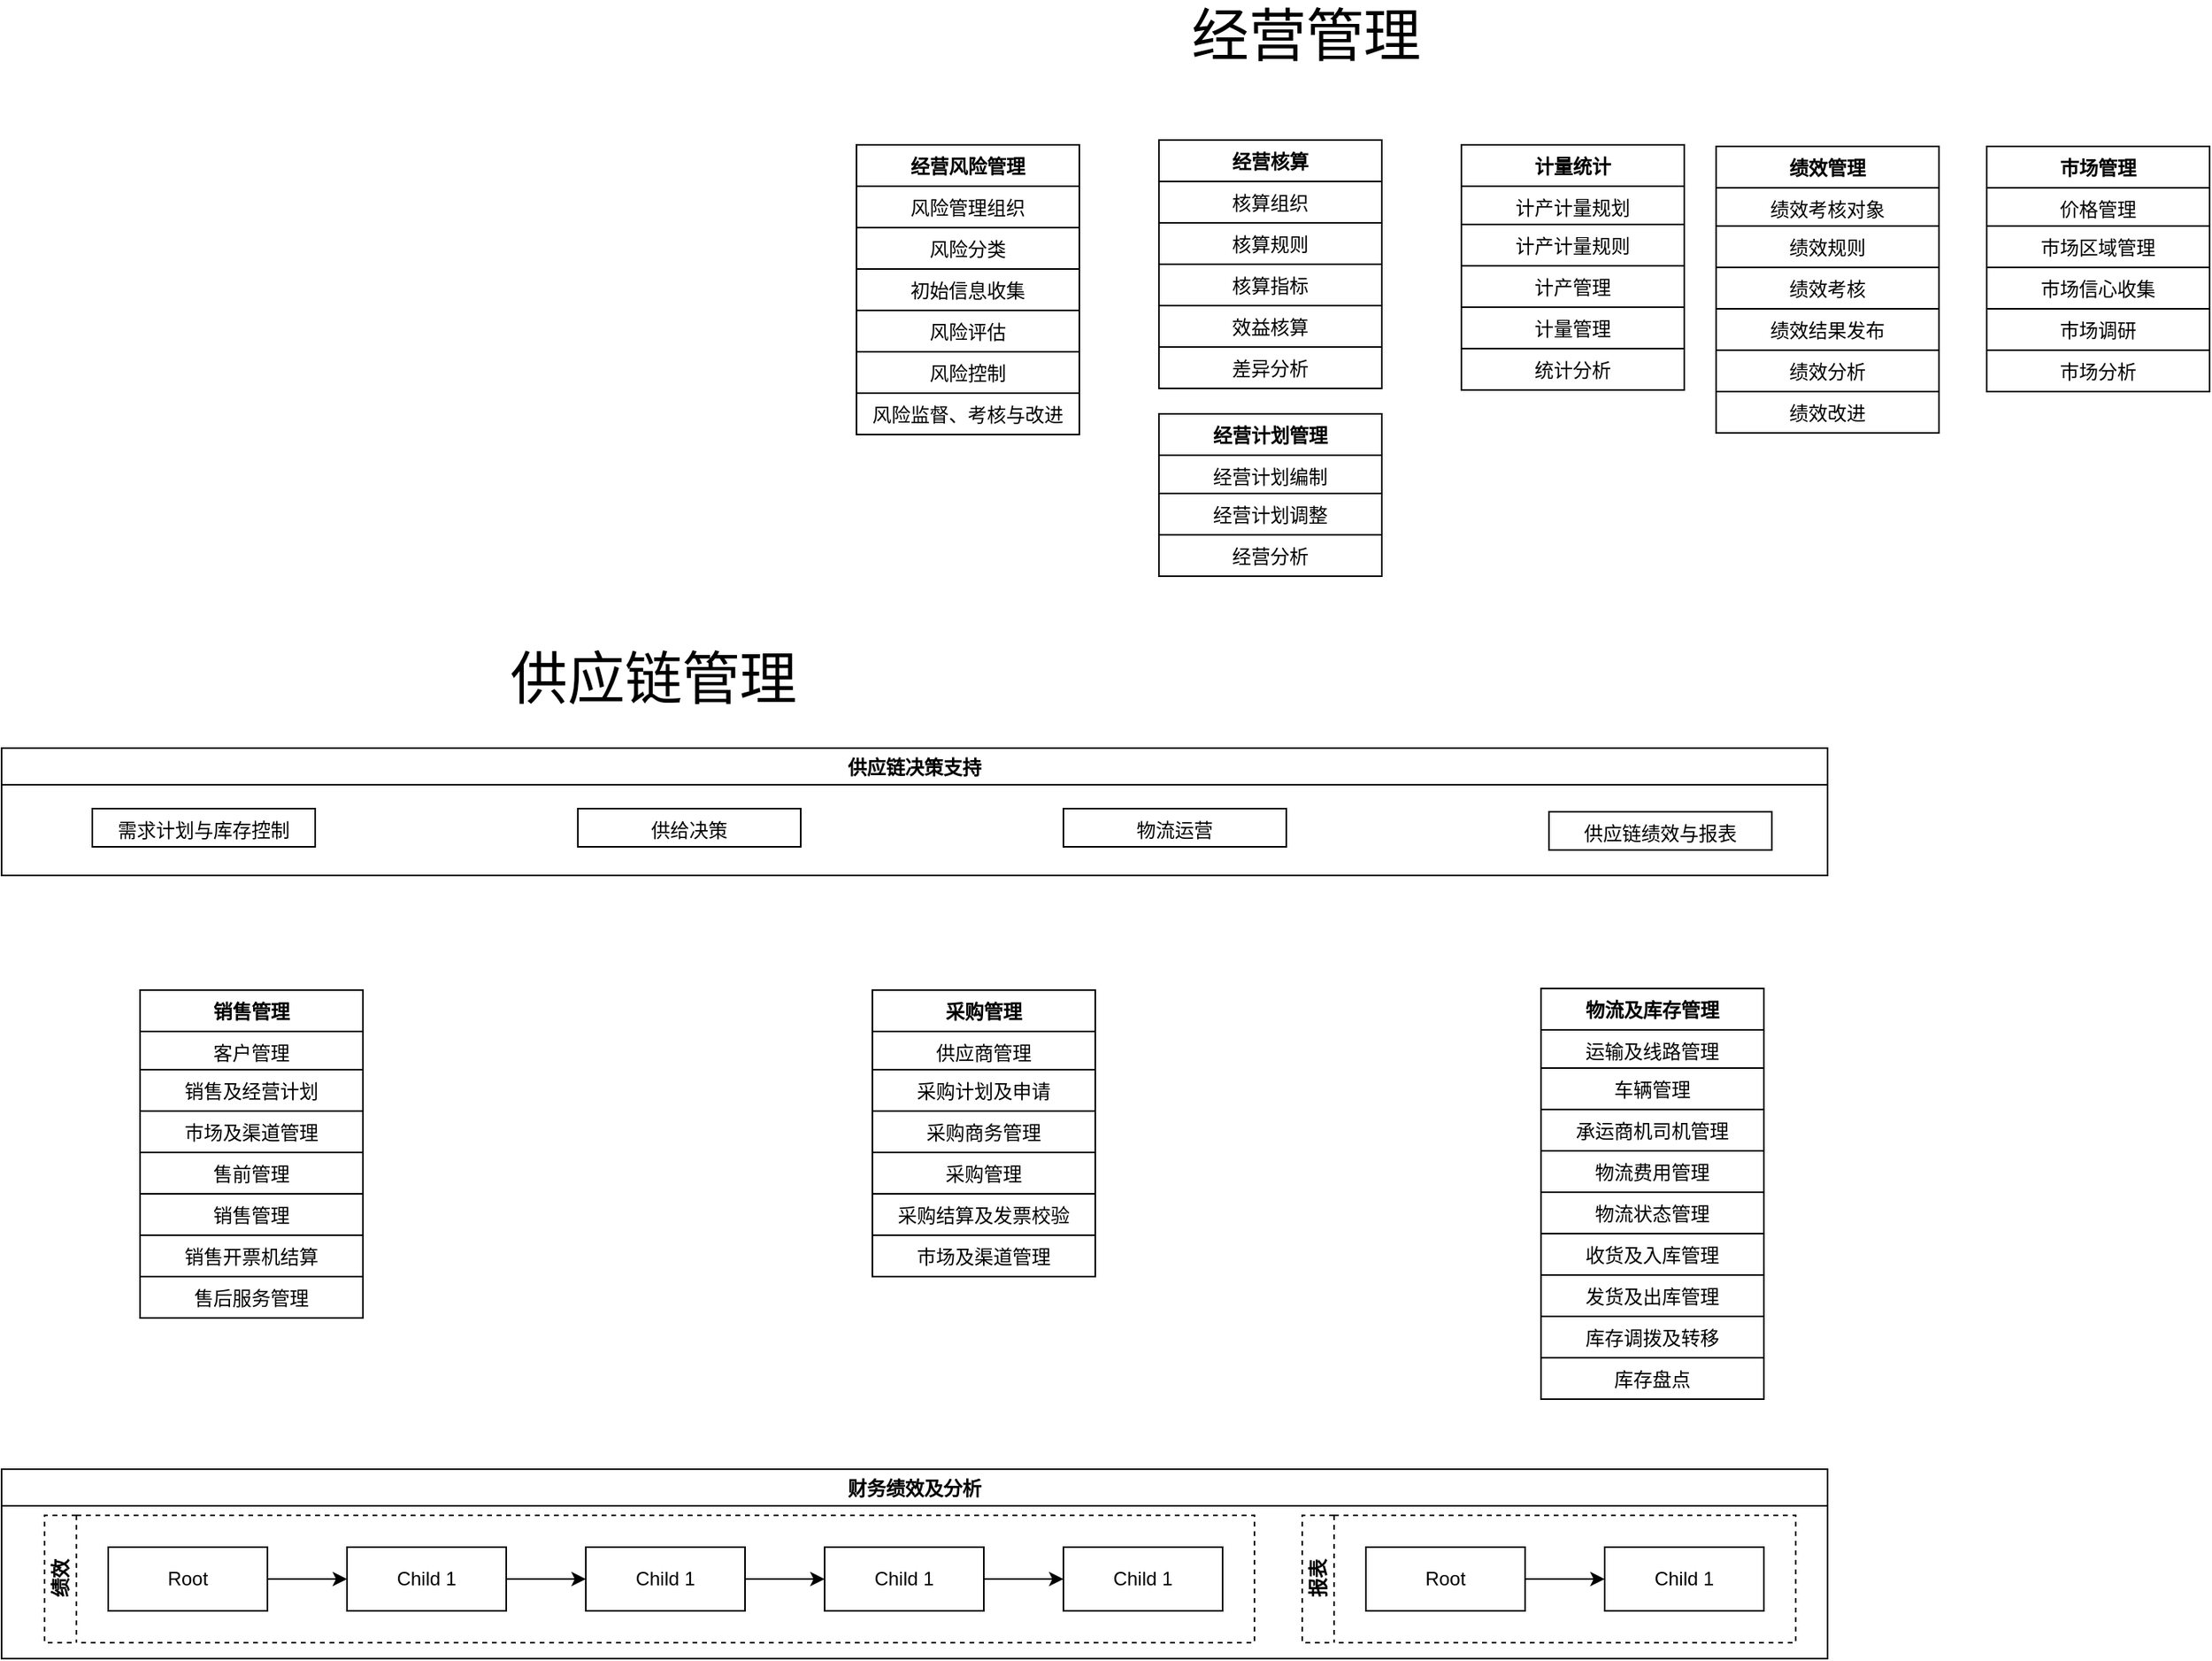 <mxfile version="10.9.6" type="github"><diagram name="业务集成总图" id="b520641d-4fe3-3701-9064-5fc419738815"><mxGraphModel dx="2463" dy="557" grid="1" gridSize="10" guides="1" tooltips="1" connect="1" arrows="1" fold="1" page="1" pageScale="1" pageWidth="1100" pageHeight="850" background="#ffffff" math="0" shadow="0"><root><mxCell id="0"/><mxCell id="1" parent="0" visible="0"/><mxCell id="4B3LizKGKi-yO3mvlld7-647" style="edgeStyle=orthogonalEdgeStyle;html=1;entryX=0;entryY=0.5;labelBackgroundColor=none;startFill=0;startSize=8;endFill=1;endSize=8;fontFamily=Verdana;fontSize=12;exitX=1;exitY=0.5;" parent="1" edge="1"><mxGeometry relative="1" as="geometry"><Array as="points"><mxPoint x="210" y="-106"/><mxPoint x="450" y="-106"/></Array><mxPoint x="210" y="-136.5" as="sourcePoint"/><mxPoint x="450" y="-136.5" as="targetPoint"/></mxGeometry></mxCell><mxCell id="EcIg0uMSFoVvrmFAKmlk-131" value="Function" style="swimlane;html=1;fontStyle=0;childLayout=stackLayout;horizontal=1;startSize=26;fillColor=#e0e0e0;horizontalStack=0;resizeParent=1;resizeLast=0;collapsible=1;marginBottom=0;swimlaneFillColor=#ffffff;align=center;rounded=1;shadow=0;comic=0;labelBackgroundColor=none;strokeColor=#000000;strokeWidth=1;fontFamily=Verdana;fontSize=12;fontColor=#000000;" vertex="1" parent="1"><mxGeometry x="520" y="290" width="160" height="110" as="geometry"/></mxCell><mxCell id="EcIg0uMSFoVvrmFAKmlk-132" value="fdsafsa" style="text;html=1;strokeColor=none;fillColor=none;spacingLeft=4;spacingRight=4;whiteSpace=wrap;overflow=hidden;rotatable=0;points=[[0,0.5],[1,0.5]];portConstraint=eastwest;" vertex="1" parent="EcIg0uMSFoVvrmFAKmlk-131"><mxGeometry y="26" width="160" height="26" as="geometry"/></mxCell><mxCell id="EcIg0uMSFoVvrmFAKmlk-133" value="fsdfs" style="text;html=1;strokeColor=none;fillColor=none;spacingLeft=4;spacingRight=4;whiteSpace=wrap;overflow=hidden;rotatable=0;points=[[0,0.5],[1,0.5]];portConstraint=eastwest;" vertex="1" parent="EcIg0uMSFoVvrmFAKmlk-131"><mxGeometry y="52" width="160" height="26" as="geometry"/></mxCell><mxCell id="EcIg0uMSFoVvrmFAKmlk-134" value="Row 3" style="text;html=1;strokeColor=none;fillColor=none;spacingLeft=4;spacingRight=4;whiteSpace=wrap;overflow=hidden;rotatable=0;points=[[0,0.5],[1,0.5]];portConstraint=eastwest;" vertex="1" parent="EcIg0uMSFoVvrmFAKmlk-131"><mxGeometry y="78" width="160" height="26" as="geometry"/></mxCell><mxCell id="EcIg0uMSFoVvrmFAKmlk-135" value="Function" style="swimlane;html=1;fontStyle=0;childLayout=stackLayout;horizontal=1;startSize=26;fillColor=#e0e0e0;horizontalStack=0;resizeParent=1;resizeLast=0;collapsible=1;marginBottom=0;swimlaneFillColor=#ffffff;align=center;rounded=1;shadow=0;comic=0;labelBackgroundColor=none;strokeColor=#000000;strokeWidth=1;fontFamily=Verdana;fontSize=12;fontColor=#000000;" vertex="1" parent="1"><mxGeometry x="520" y="290" width="160" height="110" as="geometry"/></mxCell><mxCell id="EcIg0uMSFoVvrmFAKmlk-136" value="fdsafsa" style="text;html=1;strokeColor=none;fillColor=none;spacingLeft=4;spacingRight=4;whiteSpace=wrap;overflow=hidden;rotatable=0;points=[[0,0.5],[1,0.5]];portConstraint=eastwest;" vertex="1" parent="EcIg0uMSFoVvrmFAKmlk-135"><mxGeometry y="26" width="160" height="26" as="geometry"/></mxCell><mxCell id="EcIg0uMSFoVvrmFAKmlk-137" value="fsdfs" style="text;html=1;strokeColor=none;fillColor=none;spacingLeft=4;spacingRight=4;whiteSpace=wrap;overflow=hidden;rotatable=0;points=[[0,0.5],[1,0.5]];portConstraint=eastwest;" vertex="1" parent="EcIg0uMSFoVvrmFAKmlk-135"><mxGeometry y="52" width="160" height="26" as="geometry"/></mxCell><mxCell id="EcIg0uMSFoVvrmFAKmlk-138" value="Row 3" style="text;html=1;strokeColor=none;fillColor=none;spacingLeft=4;spacingRight=4;whiteSpace=wrap;overflow=hidden;rotatable=0;points=[[0,0.5],[1,0.5]];portConstraint=eastwest;" vertex="1" parent="EcIg0uMSFoVvrmFAKmlk-135"><mxGeometry y="78" width="160" height="26" as="geometry"/></mxCell><mxCell id="EcIg0uMSFoVvrmFAKmlk-1" value="经营管理" style="locked=1;" parent="0"/><mxCell id="EcIg0uMSFoVvrmFAKmlk-95" value="&lt;font style=&quot;font-size: 36px&quot;&gt;经营管理&lt;/font&gt;" style="text;html=1;strokeColor=none;fillColor=none;align=center;verticalAlign=middle;whiteSpace=wrap;rounded=0;" vertex="1" parent="EcIg0uMSFoVvrmFAKmlk-1"><mxGeometry x="400" y="550" width="245" height="20" as="geometry"/></mxCell><mxCell id="EcIg0uMSFoVvrmFAKmlk-140" value="经营风险管理" style="swimlane;fontStyle=1;childLayout=stackLayout;horizontal=1;startSize=26;fillColor=none;horizontalStack=0;resizeParent=1;resizeParentMax=0;resizeLast=0;collapsible=1;marginBottom=0;align=center;strokeColor=#000000;" vertex="1" parent="EcIg0uMSFoVvrmFAKmlk-1"><mxGeometry x="240" y="629" width="140" height="182" as="geometry"><mxRectangle x="420" y="655" width="50" height="26" as="alternateBounds"/></mxGeometry></mxCell><object label="风险管理组织" 经营管理组织="风险管理组织" 风险分类="风险分类" id="EcIg0uMSFoVvrmFAKmlk-141"><mxCell style="text;strokeColor=#000000;fillColor=none;align=center;verticalAlign=top;spacingLeft=4;spacingRight=4;overflow=hidden;rotatable=0;points=[[0,0.5],[1,0.5]];portConstraint=eastwest;" vertex="1" parent="EcIg0uMSFoVvrmFAKmlk-140"><mxGeometry y="26" width="140" height="26" as="geometry"/></mxCell></object><object label="风险分类" 经营管理组织="" 风险分类="" id="EcIg0uMSFoVvrmFAKmlk-145"><mxCell style="text;strokeColor=#000000;fillColor=none;align=center;verticalAlign=top;spacingLeft=4;spacingRight=4;overflow=hidden;rotatable=0;points=[[0,0.5],[1,0.5]];portConstraint=eastwest;labelBorderColor=none;" vertex="1" parent="EcIg0uMSFoVvrmFAKmlk-140"><mxGeometry y="52" width="140" height="26" as="geometry"/></mxCell></object><mxCell id="EcIg0uMSFoVvrmFAKmlk-142" value="初始信息收集" style="text;strokeColor=#000000;fillColor=none;align=center;verticalAlign=top;spacingLeft=4;spacingRight=4;overflow=hidden;rotatable=0;points=[[0,0.5],[1,0.5]];portConstraint=eastwest;" vertex="1" parent="EcIg0uMSFoVvrmFAKmlk-140"><mxGeometry y="78" width="140" height="26" as="geometry"/></mxCell><mxCell id="EcIg0uMSFoVvrmFAKmlk-143" value="风险评估" style="text;strokeColor=#000000;fillColor=none;align=center;verticalAlign=top;spacingLeft=4;spacingRight=4;overflow=hidden;rotatable=0;points=[[0,0.5],[1,0.5]];portConstraint=eastwest;" vertex="1" parent="EcIg0uMSFoVvrmFAKmlk-140"><mxGeometry y="104" width="140" height="26" as="geometry"/></mxCell><mxCell id="EcIg0uMSFoVvrmFAKmlk-153" value="风险控制" style="text;strokeColor=#000000;fillColor=none;align=center;verticalAlign=top;spacingLeft=4;spacingRight=4;overflow=hidden;rotatable=0;points=[[0,0.5],[1,0.5]];portConstraint=eastwest;" vertex="1" parent="EcIg0uMSFoVvrmFAKmlk-140"><mxGeometry y="130" width="140" height="26" as="geometry"/></mxCell><mxCell id="EcIg0uMSFoVvrmFAKmlk-155" value="风险监督、考核与改进" style="text;strokeColor=#000000;fillColor=none;align=center;verticalAlign=top;spacingLeft=4;spacingRight=4;overflow=hidden;rotatable=0;points=[[0,0.5],[1,0.5]];portConstraint=eastwest;" vertex="1" parent="EcIg0uMSFoVvrmFAKmlk-140"><mxGeometry y="156" width="140" height="26" as="geometry"/></mxCell><mxCell id="EcIg0uMSFoVvrmFAKmlk-156" value="经营核算" style="swimlane;fontStyle=1;childLayout=stackLayout;horizontal=1;startSize=26;fillColor=none;horizontalStack=0;resizeParent=1;resizeParentMax=0;resizeLast=0;collapsible=1;marginBottom=0;align=center;strokeColor=#000000;" vertex="1" parent="EcIg0uMSFoVvrmFAKmlk-1"><mxGeometry x="430" y="626" width="140" height="156" as="geometry"><mxRectangle x="420" y="655" width="50" height="26" as="alternateBounds"/></mxGeometry></mxCell><object label="核算组织" 经营管理组织="风险管理组织" 风险分类="风险分类" id="EcIg0uMSFoVvrmFAKmlk-157"><mxCell style="text;strokeColor=#000000;fillColor=none;align=center;verticalAlign=top;spacingLeft=4;spacingRight=4;overflow=hidden;rotatable=0;points=[[0,0.5],[1,0.5]];portConstraint=eastwest;" vertex="1" parent="EcIg0uMSFoVvrmFAKmlk-156"><mxGeometry y="26" width="140" height="26" as="geometry"/></mxCell></object><object label="核算规则" 经营管理组织="" 风险分类="" id="EcIg0uMSFoVvrmFAKmlk-158"><mxCell style="text;strokeColor=#000000;fillColor=none;align=center;verticalAlign=top;spacingLeft=4;spacingRight=4;overflow=hidden;rotatable=0;points=[[0,0.5],[1,0.5]];portConstraint=eastwest;labelBorderColor=none;" vertex="1" parent="EcIg0uMSFoVvrmFAKmlk-156"><mxGeometry y="52" width="140" height="26" as="geometry"/></mxCell></object><mxCell id="EcIg0uMSFoVvrmFAKmlk-159" value="核算指标" style="text;strokeColor=#000000;fillColor=none;align=center;verticalAlign=top;spacingLeft=4;spacingRight=4;overflow=hidden;rotatable=0;points=[[0,0.5],[1,0.5]];portConstraint=eastwest;" vertex="1" parent="EcIg0uMSFoVvrmFAKmlk-156"><mxGeometry y="78" width="140" height="26" as="geometry"/></mxCell><mxCell id="EcIg0uMSFoVvrmFAKmlk-160" value="效益核算" style="text;strokeColor=#000000;fillColor=none;align=center;verticalAlign=top;spacingLeft=4;spacingRight=4;overflow=hidden;rotatable=0;points=[[0,0.5],[1,0.5]];portConstraint=eastwest;" vertex="1" parent="EcIg0uMSFoVvrmFAKmlk-156"><mxGeometry y="104" width="140" height="26" as="geometry"/></mxCell><mxCell id="EcIg0uMSFoVvrmFAKmlk-161" value="差异分析" style="text;strokeColor=#000000;fillColor=none;align=center;verticalAlign=top;spacingLeft=4;spacingRight=4;overflow=hidden;rotatable=0;points=[[0,0.5],[1,0.5]];portConstraint=eastwest;" vertex="1" parent="EcIg0uMSFoVvrmFAKmlk-156"><mxGeometry y="130" width="140" height="26" as="geometry"/></mxCell><mxCell id="EcIg0uMSFoVvrmFAKmlk-163" value="计量统计" style="swimlane;fontStyle=1;childLayout=stackLayout;horizontal=1;startSize=26;fillColor=none;horizontalStack=0;resizeParent=1;resizeParentMax=0;resizeLast=0;collapsible=1;marginBottom=0;align=center;strokeColor=#000000;" vertex="1" parent="EcIg0uMSFoVvrmFAKmlk-1"><mxGeometry x="620" y="629" width="140" height="154" as="geometry"><mxRectangle x="420" y="655" width="50" height="26" as="alternateBounds"/></mxGeometry></mxCell><object label="计产计量规划" 经营管理组织="风险管理组织" 风险分类="风险分类" id="EcIg0uMSFoVvrmFAKmlk-164"><mxCell style="text;strokeColor=#000000;fillColor=none;align=center;verticalAlign=top;spacingLeft=4;spacingRight=4;overflow=hidden;rotatable=0;points=[[0,0.5],[1,0.5]];portConstraint=eastwest;" vertex="1" parent="EcIg0uMSFoVvrmFAKmlk-163"><mxGeometry y="26" width="140" height="24" as="geometry"/></mxCell></object><object label="计产计量规则" 经营管理组织="" 风险分类="" id="EcIg0uMSFoVvrmFAKmlk-165"><mxCell style="text;strokeColor=#000000;fillColor=none;align=center;verticalAlign=top;spacingLeft=4;spacingRight=4;overflow=hidden;rotatable=0;points=[[0,0.5],[1,0.5]];portConstraint=eastwest;labelBorderColor=none;" vertex="1" parent="EcIg0uMSFoVvrmFAKmlk-163"><mxGeometry y="50" width="140" height="26" as="geometry"/></mxCell></object><mxCell id="EcIg0uMSFoVvrmFAKmlk-166" value="计产管理" style="text;strokeColor=#000000;fillColor=none;align=center;verticalAlign=top;spacingLeft=4;spacingRight=4;overflow=hidden;rotatable=0;points=[[0,0.5],[1,0.5]];portConstraint=eastwest;" vertex="1" parent="EcIg0uMSFoVvrmFAKmlk-163"><mxGeometry y="76" width="140" height="26" as="geometry"/></mxCell><mxCell id="EcIg0uMSFoVvrmFAKmlk-167" value="计量管理" style="text;strokeColor=#000000;fillColor=none;align=center;verticalAlign=top;spacingLeft=4;spacingRight=4;overflow=hidden;rotatable=0;points=[[0,0.5],[1,0.5]];portConstraint=eastwest;" vertex="1" parent="EcIg0uMSFoVvrmFAKmlk-163"><mxGeometry y="102" width="140" height="26" as="geometry"/></mxCell><mxCell id="EcIg0uMSFoVvrmFAKmlk-168" value="统计分析" style="text;strokeColor=#000000;fillColor=none;align=center;verticalAlign=top;spacingLeft=4;spacingRight=4;overflow=hidden;rotatable=0;points=[[0,0.5],[1,0.5]];portConstraint=eastwest;" vertex="1" parent="EcIg0uMSFoVvrmFAKmlk-163"><mxGeometry y="128" width="140" height="26" as="geometry"/></mxCell><mxCell id="EcIg0uMSFoVvrmFAKmlk-169" value="绩效管理" style="swimlane;fontStyle=1;childLayout=stackLayout;horizontal=1;startSize=26;fillColor=none;horizontalStack=0;resizeParent=1;resizeParentMax=0;resizeLast=0;collapsible=1;marginBottom=0;align=center;strokeColor=#000000;" vertex="1" parent="EcIg0uMSFoVvrmFAKmlk-1"><mxGeometry x="780" y="630" width="140" height="180" as="geometry"><mxRectangle x="420" y="655" width="50" height="26" as="alternateBounds"/></mxGeometry></mxCell><object label="绩效考核对象" 经营管理组织="风险管理组织" 风险分类="风险分类" id="EcIg0uMSFoVvrmFAKmlk-170"><mxCell style="text;strokeColor=#000000;fillColor=none;align=center;verticalAlign=top;spacingLeft=4;spacingRight=4;overflow=hidden;rotatable=0;points=[[0,0.5],[1,0.5]];portConstraint=eastwest;" vertex="1" parent="EcIg0uMSFoVvrmFAKmlk-169"><mxGeometry y="26" width="140" height="24" as="geometry"/></mxCell></object><object label="绩效规则" 经营管理组织="" 风险分类="" id="EcIg0uMSFoVvrmFAKmlk-171"><mxCell style="text;strokeColor=#000000;fillColor=none;align=center;verticalAlign=top;spacingLeft=4;spacingRight=4;overflow=hidden;rotatable=0;points=[[0,0.5],[1,0.5]];portConstraint=eastwest;labelBorderColor=none;" vertex="1" parent="EcIg0uMSFoVvrmFAKmlk-169"><mxGeometry y="50" width="140" height="26" as="geometry"/></mxCell></object><mxCell id="EcIg0uMSFoVvrmFAKmlk-172" value="绩效考核" style="text;strokeColor=#000000;fillColor=none;align=center;verticalAlign=top;spacingLeft=4;spacingRight=4;overflow=hidden;rotatable=0;points=[[0,0.5],[1,0.5]];portConstraint=eastwest;" vertex="1" parent="EcIg0uMSFoVvrmFAKmlk-169"><mxGeometry y="76" width="140" height="26" as="geometry"/></mxCell><mxCell id="EcIg0uMSFoVvrmFAKmlk-173" value="绩效结果发布" style="text;strokeColor=#000000;fillColor=none;align=center;verticalAlign=top;spacingLeft=4;spacingRight=4;overflow=hidden;rotatable=0;points=[[0,0.5],[1,0.5]];portConstraint=eastwest;" vertex="1" parent="EcIg0uMSFoVvrmFAKmlk-169"><mxGeometry y="102" width="140" height="26" as="geometry"/></mxCell><mxCell id="EcIg0uMSFoVvrmFAKmlk-174" value="绩效分析" style="text;strokeColor=#000000;fillColor=none;align=center;verticalAlign=top;spacingLeft=4;spacingRight=4;overflow=hidden;rotatable=0;points=[[0,0.5],[1,0.5]];portConstraint=eastwest;" vertex="1" parent="EcIg0uMSFoVvrmFAKmlk-169"><mxGeometry y="128" width="140" height="26" as="geometry"/></mxCell><mxCell id="EcIg0uMSFoVvrmFAKmlk-175" value="绩效改进" style="text;strokeColor=#000000;fillColor=none;align=center;verticalAlign=top;spacingLeft=4;spacingRight=4;overflow=hidden;rotatable=0;points=[[0,0.5],[1,0.5]];portConstraint=eastwest;" vertex="1" parent="EcIg0uMSFoVvrmFAKmlk-169"><mxGeometry y="154" width="140" height="26" as="geometry"/></mxCell><mxCell id="EcIg0uMSFoVvrmFAKmlk-176" value="市场管理" style="swimlane;fontStyle=1;childLayout=stackLayout;horizontal=1;startSize=26;fillColor=none;horizontalStack=0;resizeParent=1;resizeParentMax=0;resizeLast=0;collapsible=1;marginBottom=0;align=center;strokeColor=#000000;" vertex="1" parent="EcIg0uMSFoVvrmFAKmlk-1"><mxGeometry x="950" y="630" width="140" height="154" as="geometry"><mxRectangle x="420" y="655" width="50" height="26" as="alternateBounds"/></mxGeometry></mxCell><object label="价格管理" 经营管理组织="风险管理组织" 风险分类="风险分类" id="EcIg0uMSFoVvrmFAKmlk-177"><mxCell style="text;strokeColor=#000000;fillColor=none;align=center;verticalAlign=top;spacingLeft=4;spacingRight=4;overflow=hidden;rotatable=0;points=[[0,0.5],[1,0.5]];portConstraint=eastwest;" vertex="1" parent="EcIg0uMSFoVvrmFAKmlk-176"><mxGeometry y="26" width="140" height="24" as="geometry"/></mxCell></object><object label="市场区域管理" 经营管理组织="" 风险分类="" id="EcIg0uMSFoVvrmFAKmlk-178"><mxCell style="text;strokeColor=#000000;fillColor=none;align=center;verticalAlign=top;spacingLeft=4;spacingRight=4;overflow=hidden;rotatable=0;points=[[0,0.5],[1,0.5]];portConstraint=eastwest;labelBorderColor=none;" vertex="1" parent="EcIg0uMSFoVvrmFAKmlk-176"><mxGeometry y="50" width="140" height="26" as="geometry"/></mxCell></object><mxCell id="EcIg0uMSFoVvrmFAKmlk-179" value="市场信心收集" style="text;strokeColor=#000000;fillColor=none;align=center;verticalAlign=top;spacingLeft=4;spacingRight=4;overflow=hidden;rotatable=0;points=[[0,0.5],[1,0.5]];portConstraint=eastwest;" vertex="1" parent="EcIg0uMSFoVvrmFAKmlk-176"><mxGeometry y="76" width="140" height="26" as="geometry"/></mxCell><mxCell id="EcIg0uMSFoVvrmFAKmlk-180" value="市场调研" style="text;strokeColor=#000000;fillColor=none;align=center;verticalAlign=top;spacingLeft=4;spacingRight=4;overflow=hidden;rotatable=0;points=[[0,0.5],[1,0.5]];portConstraint=eastwest;" vertex="1" parent="EcIg0uMSFoVvrmFAKmlk-176"><mxGeometry y="102" width="140" height="26" as="geometry"/></mxCell><mxCell id="EcIg0uMSFoVvrmFAKmlk-181" value="市场分析" style="text;strokeColor=#000000;fillColor=none;align=center;verticalAlign=top;spacingLeft=4;spacingRight=4;overflow=hidden;rotatable=0;points=[[0,0.5],[1,0.5]];portConstraint=eastwest;" vertex="1" parent="EcIg0uMSFoVvrmFAKmlk-176"><mxGeometry y="128" width="140" height="26" as="geometry"/></mxCell><mxCell id="EcIg0uMSFoVvrmFAKmlk-183" value="经营计划管理" style="swimlane;fontStyle=1;childLayout=stackLayout;horizontal=1;startSize=26;fillColor=none;horizontalStack=0;resizeParent=1;resizeParentMax=0;resizeLast=0;collapsible=1;marginBottom=0;align=center;strokeColor=#000000;" vertex="1" parent="EcIg0uMSFoVvrmFAKmlk-1"><mxGeometry x="430" y="798" width="140" height="102" as="geometry"><mxRectangle x="420" y="655" width="50" height="26" as="alternateBounds"/></mxGeometry></mxCell><object label="经营计划编制" 经营管理组织="风险管理组织" 风险分类="风险分类" id="EcIg0uMSFoVvrmFAKmlk-184"><mxCell style="text;strokeColor=#000000;fillColor=none;align=center;verticalAlign=top;spacingLeft=4;spacingRight=4;overflow=hidden;rotatable=0;points=[[0,0.5],[1,0.5]];portConstraint=eastwest;" vertex="1" parent="EcIg0uMSFoVvrmFAKmlk-183"><mxGeometry y="26" width="140" height="24" as="geometry"/></mxCell></object><object label="经营计划调整" 经营管理组织="" 风险分类="" id="EcIg0uMSFoVvrmFAKmlk-185"><mxCell style="text;strokeColor=#000000;fillColor=none;align=center;verticalAlign=top;spacingLeft=4;spacingRight=4;overflow=hidden;rotatable=0;points=[[0,0.5],[1,0.5]];portConstraint=eastwest;labelBorderColor=none;" vertex="1" parent="EcIg0uMSFoVvrmFAKmlk-183"><mxGeometry y="50" width="140" height="26" as="geometry"/></mxCell></object><mxCell id="EcIg0uMSFoVvrmFAKmlk-186" value="经营分析" style="text;strokeColor=#000000;fillColor=none;align=center;verticalAlign=top;spacingLeft=4;spacingRight=4;overflow=hidden;rotatable=0;points=[[0,0.5],[1,0.5]];portConstraint=eastwest;" vertex="1" parent="EcIg0uMSFoVvrmFAKmlk-183"><mxGeometry y="76" width="140" height="26" as="geometry"/></mxCell><mxCell id="EcIg0uMSFoVvrmFAKmlk-189" value="供应链管理" parent="0"/><mxCell id="EcIg0uMSFoVvrmFAKmlk-194" value="&lt;span style=&quot;font-size: 36px&quot;&gt;供应链管理&lt;/span&gt;" style="text;html=1;strokeColor=none;fillColor=none;align=center;verticalAlign=middle;whiteSpace=wrap;rounded=0;" vertex="1" parent="EcIg0uMSFoVvrmFAKmlk-189"><mxGeometry x="-10" y="954" width="245" height="20" as="geometry"/></mxCell><mxCell id="EcIg0uMSFoVvrmFAKmlk-190" value="销售管理" style="swimlane;fontStyle=1;childLayout=stackLayout;horizontal=1;startSize=26;fillColor=none;horizontalStack=0;resizeParent=1;resizeParentMax=0;resizeLast=0;collapsible=1;marginBottom=0;align=center;strokeColor=#000000;" vertex="1" parent="EcIg0uMSFoVvrmFAKmlk-189"><mxGeometry x="-210" y="1160" width="140" height="206" as="geometry"><mxRectangle x="420" y="655" width="50" height="26" as="alternateBounds"/></mxGeometry></mxCell><object label="客户管理" 经营管理组织="风险管理组织" 风险分类="风险分类" id="EcIg0uMSFoVvrmFAKmlk-191"><mxCell style="text;strokeColor=#000000;fillColor=none;align=center;verticalAlign=top;spacingLeft=4;spacingRight=4;overflow=hidden;rotatable=0;points=[[0,0.5],[1,0.5]];portConstraint=eastwest;" vertex="1" parent="EcIg0uMSFoVvrmFAKmlk-190"><mxGeometry y="26" width="140" height="24" as="geometry"/></mxCell></object><object label="销售及经营计划&#10;" 经营管理组织="" 风险分类="" id="EcIg0uMSFoVvrmFAKmlk-192"><mxCell style="text;strokeColor=#000000;fillColor=none;align=center;verticalAlign=top;spacingLeft=4;spacingRight=4;overflow=hidden;rotatable=0;points=[[0,0.5],[1,0.5]];portConstraint=eastwest;labelBorderColor=none;" vertex="1" parent="EcIg0uMSFoVvrmFAKmlk-190"><mxGeometry y="50" width="140" height="26" as="geometry"/></mxCell></object><mxCell id="EcIg0uMSFoVvrmFAKmlk-193" value="市场及渠道管理" style="text;strokeColor=#000000;fillColor=none;align=center;verticalAlign=top;spacingLeft=4;spacingRight=4;overflow=hidden;rotatable=0;points=[[0,0.5],[1,0.5]];portConstraint=eastwest;" vertex="1" parent="EcIg0uMSFoVvrmFAKmlk-190"><mxGeometry y="76" width="140" height="26" as="geometry"/></mxCell><mxCell id="EcIg0uMSFoVvrmFAKmlk-213" value="售前管理" style="text;strokeColor=#000000;fillColor=none;align=center;verticalAlign=top;spacingLeft=4;spacingRight=4;overflow=hidden;rotatable=0;points=[[0,0.5],[1,0.5]];portConstraint=eastwest;" vertex="1" parent="EcIg0uMSFoVvrmFAKmlk-190"><mxGeometry y="102" width="140" height="26" as="geometry"/></mxCell><mxCell id="EcIg0uMSFoVvrmFAKmlk-214" value="销售管理" style="text;strokeColor=#000000;fillColor=none;align=center;verticalAlign=top;spacingLeft=4;spacingRight=4;overflow=hidden;rotatable=0;points=[[0,0.5],[1,0.5]];portConstraint=eastwest;" vertex="1" parent="EcIg0uMSFoVvrmFAKmlk-190"><mxGeometry y="128" width="140" height="26" as="geometry"/></mxCell><mxCell id="EcIg0uMSFoVvrmFAKmlk-215" value="销售开票机结算" style="text;strokeColor=#000000;fillColor=none;align=center;verticalAlign=top;spacingLeft=4;spacingRight=4;overflow=hidden;rotatable=0;points=[[0,0.5],[1,0.5]];portConstraint=eastwest;" vertex="1" parent="EcIg0uMSFoVvrmFAKmlk-190"><mxGeometry y="154" width="140" height="26" as="geometry"/></mxCell><mxCell id="EcIg0uMSFoVvrmFAKmlk-216" value="售后服务管理" style="text;strokeColor=#000000;fillColor=none;align=center;verticalAlign=top;spacingLeft=4;spacingRight=4;overflow=hidden;rotatable=0;points=[[0,0.5],[1,0.5]];portConstraint=eastwest;" vertex="1" parent="EcIg0uMSFoVvrmFAKmlk-190"><mxGeometry y="180" width="140" height="26" as="geometry"/></mxCell><mxCell id="EcIg0uMSFoVvrmFAKmlk-203" value="供应链决策支持" style="swimlane;strokeColor=#000000;fillColor=none;align=center;startSize=23;" vertex="1" parent="EcIg0uMSFoVvrmFAKmlk-189"><mxGeometry x="-297" y="1008" width="1147" height="80" as="geometry"/></mxCell><object label="需求计划与库存控制" 经营管理组织="风险管理组织" 风险分类="风险分类" id="EcIg0uMSFoVvrmFAKmlk-206"><mxCell style="text;strokeColor=#000000;fillColor=none;align=center;verticalAlign=top;spacingLeft=4;spacingRight=4;overflow=hidden;rotatable=0;points=[[0,0.5],[1,0.5]];portConstraint=eastwest;" vertex="1" parent="EcIg0uMSFoVvrmFAKmlk-203"><mxGeometry x="57" y="38" width="140" height="24" as="geometry"/></mxCell></object><object label="供给决策" 经营管理组织="风险管理组织" 风险分类="风险分类" id="EcIg0uMSFoVvrmFAKmlk-207"><mxCell style="text;strokeColor=#000000;fillColor=none;align=center;verticalAlign=top;spacingLeft=4;spacingRight=4;overflow=hidden;rotatable=0;points=[[0,0.5],[1,0.5]];portConstraint=eastwest;" vertex="1" parent="EcIg0uMSFoVvrmFAKmlk-203"><mxGeometry x="362" y="38" width="140" height="24" as="geometry"/></mxCell></object><object label="物流运营" 经营管理组织="风险管理组织" 风险分类="风险分类" id="EcIg0uMSFoVvrmFAKmlk-209"><mxCell style="text;strokeColor=#000000;fillColor=none;align=center;verticalAlign=top;spacingLeft=4;spacingRight=4;overflow=hidden;rotatable=0;points=[[0,0.5],[1,0.5]];portConstraint=eastwest;" vertex="1" parent="EcIg0uMSFoVvrmFAKmlk-203"><mxGeometry x="667" y="38" width="140" height="24" as="geometry"/></mxCell></object><object label="供应链绩效与报表" 经营管理组织="风险管理组织" 风险分类="风险分类" id="EcIg0uMSFoVvrmFAKmlk-211"><mxCell style="text;strokeColor=#000000;fillColor=none;align=center;verticalAlign=top;spacingLeft=4;spacingRight=4;overflow=hidden;rotatable=0;points=[[0,0.5],[1,0.5]];portConstraint=eastwest;" vertex="1" parent="EcIg0uMSFoVvrmFAKmlk-203"><mxGeometry x="972" y="40" width="140" height="24" as="geometry"/></mxCell></object><mxCell id="EcIg0uMSFoVvrmFAKmlk-225" value="采购管理" style="swimlane;fontStyle=1;childLayout=stackLayout;horizontal=1;startSize=26;fillColor=none;horizontalStack=0;resizeParent=1;resizeParentMax=0;resizeLast=0;collapsible=1;marginBottom=0;align=center;strokeColor=#000000;" vertex="1" parent="EcIg0uMSFoVvrmFAKmlk-189"><mxGeometry x="250" y="1160" width="140" height="180" as="geometry"><mxRectangle x="420" y="655" width="50" height="26" as="alternateBounds"/></mxGeometry></mxCell><object label="供应商管理" 经营管理组织="风险管理组织" 风险分类="风险分类" id="EcIg0uMSFoVvrmFAKmlk-226"><mxCell style="text;strokeColor=#000000;fillColor=none;align=center;verticalAlign=top;spacingLeft=4;spacingRight=4;overflow=hidden;rotatable=0;points=[[0,0.5],[1,0.5]];portConstraint=eastwest;" vertex="1" parent="EcIg0uMSFoVvrmFAKmlk-225"><mxGeometry y="26" width="140" height="24" as="geometry"/></mxCell></object><mxCell id="EcIg0uMSFoVvrmFAKmlk-228" value="采购计划及申请" style="text;strokeColor=#000000;fillColor=none;align=center;verticalAlign=top;spacingLeft=4;spacingRight=4;overflow=hidden;rotatable=0;points=[[0,0.5],[1,0.5]];portConstraint=eastwest;" vertex="1" parent="EcIg0uMSFoVvrmFAKmlk-225"><mxGeometry y="50" width="140" height="26" as="geometry"/></mxCell><mxCell id="EcIg0uMSFoVvrmFAKmlk-229" value="采购商务管理" style="text;strokeColor=#000000;fillColor=none;align=center;verticalAlign=top;spacingLeft=4;spacingRight=4;overflow=hidden;rotatable=0;points=[[0,0.5],[1,0.5]];portConstraint=eastwest;" vertex="1" parent="EcIg0uMSFoVvrmFAKmlk-225"><mxGeometry y="76" width="140" height="26" as="geometry"/></mxCell><mxCell id="EcIg0uMSFoVvrmFAKmlk-230" value="采购管理" style="text;strokeColor=#000000;fillColor=none;align=center;verticalAlign=top;spacingLeft=4;spacingRight=4;overflow=hidden;rotatable=0;points=[[0,0.5],[1,0.5]];portConstraint=eastwest;" vertex="1" parent="EcIg0uMSFoVvrmFAKmlk-225"><mxGeometry y="102" width="140" height="26" as="geometry"/></mxCell><mxCell id="EcIg0uMSFoVvrmFAKmlk-231" value="采购结算及发票校验" style="text;strokeColor=#000000;fillColor=none;align=center;verticalAlign=top;spacingLeft=4;spacingRight=4;overflow=hidden;rotatable=0;points=[[0,0.5],[1,0.5]];portConstraint=eastwest;" vertex="1" parent="EcIg0uMSFoVvrmFAKmlk-225"><mxGeometry y="128" width="140" height="26" as="geometry"/></mxCell><object label="市场及渠道管理" 经营管理组织="" 风险分类="" id="EcIg0uMSFoVvrmFAKmlk-227"><mxCell style="text;strokeColor=#000000;fillColor=none;align=center;verticalAlign=top;spacingLeft=4;spacingRight=4;overflow=hidden;rotatable=0;points=[[0,0.5],[1,0.5]];portConstraint=eastwest;labelBorderColor=none;" vertex="1" parent="EcIg0uMSFoVvrmFAKmlk-225"><mxGeometry y="154" width="140" height="26" as="geometry"/></mxCell></object><mxCell id="EcIg0uMSFoVvrmFAKmlk-240" value="物流及库存管理" style="swimlane;fontStyle=1;childLayout=stackLayout;horizontal=1;startSize=26;fillColor=none;horizontalStack=0;resizeParent=1;resizeParentMax=0;resizeLast=0;collapsible=1;marginBottom=0;align=center;strokeColor=#000000;" vertex="1" parent="EcIg0uMSFoVvrmFAKmlk-189"><mxGeometry x="670" y="1159" width="140" height="258" as="geometry"><mxRectangle x="420" y="655" width="50" height="26" as="alternateBounds"/></mxGeometry></mxCell><object label="运输及线路管理" 经营管理组织="风险管理组织" 风险分类="风险分类" id="EcIg0uMSFoVvrmFAKmlk-241"><mxCell style="text;strokeColor=#000000;fillColor=none;align=center;verticalAlign=top;spacingLeft=4;spacingRight=4;overflow=hidden;rotatable=0;points=[[0,0.5],[1,0.5]];portConstraint=eastwest;" vertex="1" parent="EcIg0uMSFoVvrmFAKmlk-240"><mxGeometry y="26" width="140" height="24" as="geometry"/></mxCell></object><object label="车辆管理" 经营管理组织="" 风险分类="" id="EcIg0uMSFoVvrmFAKmlk-242"><mxCell style="text;strokeColor=#000000;fillColor=none;align=center;verticalAlign=top;spacingLeft=4;spacingRight=4;overflow=hidden;rotatable=0;points=[[0,0.5],[1,0.5]];portConstraint=eastwest;labelBorderColor=none;" vertex="1" parent="EcIg0uMSFoVvrmFAKmlk-240"><mxGeometry y="50" width="140" height="26" as="geometry"/></mxCell></object><mxCell id="EcIg0uMSFoVvrmFAKmlk-243" value="承运商机司机管理" style="text;strokeColor=#000000;fillColor=none;align=center;verticalAlign=top;spacingLeft=4;spacingRight=4;overflow=hidden;rotatable=0;points=[[0,0.5],[1,0.5]];portConstraint=eastwest;" vertex="1" parent="EcIg0uMSFoVvrmFAKmlk-240"><mxGeometry y="76" width="140" height="26" as="geometry"/></mxCell><mxCell id="EcIg0uMSFoVvrmFAKmlk-244" value="物流费用管理&#10;" style="text;strokeColor=#000000;fillColor=none;align=center;verticalAlign=top;spacingLeft=4;spacingRight=4;overflow=hidden;rotatable=0;points=[[0,0.5],[1,0.5]];portConstraint=eastwest;" vertex="1" parent="EcIg0uMSFoVvrmFAKmlk-240"><mxGeometry y="102" width="140" height="26" as="geometry"/></mxCell><mxCell id="EcIg0uMSFoVvrmFAKmlk-245" value="物流状态管理" style="text;strokeColor=#000000;fillColor=none;align=center;verticalAlign=top;spacingLeft=4;spacingRight=4;overflow=hidden;rotatable=0;points=[[0,0.5],[1,0.5]];portConstraint=eastwest;" vertex="1" parent="EcIg0uMSFoVvrmFAKmlk-240"><mxGeometry y="128" width="140" height="26" as="geometry"/></mxCell><mxCell id="EcIg0uMSFoVvrmFAKmlk-246" value="收货及入库管理" style="text;strokeColor=#000000;fillColor=none;align=center;verticalAlign=top;spacingLeft=4;spacingRight=4;overflow=hidden;rotatable=0;points=[[0,0.5],[1,0.5]];portConstraint=eastwest;" vertex="1" parent="EcIg0uMSFoVvrmFAKmlk-240"><mxGeometry y="154" width="140" height="26" as="geometry"/></mxCell><mxCell id="EcIg0uMSFoVvrmFAKmlk-247" value="发货及出库管理&#10;" style="text;strokeColor=#000000;fillColor=none;align=center;verticalAlign=top;spacingLeft=4;spacingRight=4;overflow=hidden;rotatable=0;points=[[0,0.5],[1,0.5]];portConstraint=eastwest;" vertex="1" parent="EcIg0uMSFoVvrmFAKmlk-240"><mxGeometry y="180" width="140" height="26" as="geometry"/></mxCell><mxCell id="EcIg0uMSFoVvrmFAKmlk-248" value="库存调拨及转移" style="text;strokeColor=#000000;fillColor=none;align=center;verticalAlign=top;spacingLeft=4;spacingRight=4;overflow=hidden;rotatable=0;points=[[0,0.5],[1,0.5]];portConstraint=eastwest;" vertex="1" parent="EcIg0uMSFoVvrmFAKmlk-240"><mxGeometry y="206" width="140" height="26" as="geometry"/></mxCell><mxCell id="EcIg0uMSFoVvrmFAKmlk-249" value="库存盘点" style="text;strokeColor=#000000;fillColor=none;align=center;verticalAlign=top;spacingLeft=4;spacingRight=4;overflow=hidden;rotatable=0;points=[[0,0.5],[1,0.5]];portConstraint=eastwest;" vertex="1" parent="EcIg0uMSFoVvrmFAKmlk-240"><mxGeometry y="232" width="140" height="26" as="geometry"/></mxCell><mxCell id="EcIg0uMSFoVvrmFAKmlk-260" value="财务绩效及分析" style="swimlane;strokeColor=#000000;fillColor=none;align=center;startSize=23;" vertex="1" parent="EcIg0uMSFoVvrmFAKmlk-189"><mxGeometry x="-297" y="1461" width="1147" height="119" as="geometry"/></mxCell><mxCell id="EcIg0uMSFoVvrmFAKmlk-265" value="绩效" style="swimlane;html=1;startSize=20;horizontal=0;childLayout=treeLayout;horizontalTree=1;resizable=0;containerType=tree;strokeColor=#000000;fillColor=none;align=center;dashed=1;" vertex="1" parent="EcIg0uMSFoVvrmFAKmlk-260"><mxGeometry x="27" y="29" width="760" height="80" as="geometry"/></mxCell><mxCell id="EcIg0uMSFoVvrmFAKmlk-266" value="Root" style="whiteSpace=wrap;html=1;" vertex="1" parent="EcIg0uMSFoVvrmFAKmlk-265"><mxGeometry x="40" y="20" width="100" height="40" as="geometry"/></mxCell><mxCell id="EcIg0uMSFoVvrmFAKmlk-267" value="Child 1" style="whiteSpace=wrap;html=1;" vertex="1" parent="EcIg0uMSFoVvrmFAKmlk-265"><mxGeometry x="190" y="20" width="100" height="40" as="geometry"/></mxCell><mxCell id="EcIg0uMSFoVvrmFAKmlk-268" value="" style="edgeStyle=elbowEdgeStyle;elbow=horizontal;html=1;rounded=0;" edge="1" parent="EcIg0uMSFoVvrmFAKmlk-265" source="EcIg0uMSFoVvrmFAKmlk-266" target="EcIg0uMSFoVvrmFAKmlk-267"><mxGeometry relative="1" as="geometry"/></mxCell><mxCell id="EcIg0uMSFoVvrmFAKmlk-271" value="" style="edgeStyle=elbowEdgeStyle;elbow=horizontal;html=1;rounded=0;" edge="1" target="EcIg0uMSFoVvrmFAKmlk-272" source="EcIg0uMSFoVvrmFAKmlk-267" parent="EcIg0uMSFoVvrmFAKmlk-265"><mxGeometry relative="1" as="geometry"><mxPoint x="-130" y="1530" as="sourcePoint"/></mxGeometry></mxCell><mxCell id="EcIg0uMSFoVvrmFAKmlk-272" value="Child 1" style="whiteSpace=wrap;html=1;" vertex="1" parent="EcIg0uMSFoVvrmFAKmlk-265"><mxGeometry x="340" y="20" width="100" height="40" as="geometry"/></mxCell><mxCell id="EcIg0uMSFoVvrmFAKmlk-273" value="" style="edgeStyle=elbowEdgeStyle;elbow=horizontal;html=1;rounded=0;" edge="1" target="EcIg0uMSFoVvrmFAKmlk-274" source="EcIg0uMSFoVvrmFAKmlk-272" parent="EcIg0uMSFoVvrmFAKmlk-265"><mxGeometry relative="1" as="geometry"><mxPoint x="20" y="1530" as="sourcePoint"/></mxGeometry></mxCell><mxCell id="EcIg0uMSFoVvrmFAKmlk-274" value="Child 1" style="whiteSpace=wrap;html=1;" vertex="1" parent="EcIg0uMSFoVvrmFAKmlk-265"><mxGeometry x="490" y="20" width="100" height="40" as="geometry"/></mxCell><mxCell id="EcIg0uMSFoVvrmFAKmlk-275" value="" style="edgeStyle=elbowEdgeStyle;elbow=horizontal;html=1;rounded=0;" edge="1" target="EcIg0uMSFoVvrmFAKmlk-276" source="EcIg0uMSFoVvrmFAKmlk-274" parent="EcIg0uMSFoVvrmFAKmlk-265"><mxGeometry relative="1" as="geometry"><mxPoint x="170" y="1530" as="sourcePoint"/></mxGeometry></mxCell><mxCell id="EcIg0uMSFoVvrmFAKmlk-276" value="Child 1" style="whiteSpace=wrap;html=1;" vertex="1" parent="EcIg0uMSFoVvrmFAKmlk-265"><mxGeometry x="640" y="20" width="100" height="40" as="geometry"/></mxCell><mxCell id="EcIg0uMSFoVvrmFAKmlk-277" value="报表" style="swimlane;html=1;startSize=20;horizontal=0;childLayout=treeLayout;horizontalTree=1;resizable=0;containerType=tree;strokeColor=#000000;fillColor=none;align=center;dashed=1;" vertex="1" parent="EcIg0uMSFoVvrmFAKmlk-260"><mxGeometry x="817" y="29" width="310" height="80" as="geometry"/></mxCell><mxCell id="EcIg0uMSFoVvrmFAKmlk-278" value="Root" style="whiteSpace=wrap;html=1;" vertex="1" parent="EcIg0uMSFoVvrmFAKmlk-277"><mxGeometry x="40" y="20" width="100" height="40" as="geometry"/></mxCell><mxCell id="EcIg0uMSFoVvrmFAKmlk-279" value="Child 1" style="whiteSpace=wrap;html=1;" vertex="1" parent="EcIg0uMSFoVvrmFAKmlk-277"><mxGeometry x="190" y="20" width="100" height="40" as="geometry"/></mxCell><mxCell id="EcIg0uMSFoVvrmFAKmlk-280" value="" style="edgeStyle=elbowEdgeStyle;elbow=horizontal;html=1;rounded=0;" edge="1" parent="EcIg0uMSFoVvrmFAKmlk-277" source="EcIg0uMSFoVvrmFAKmlk-278" target="EcIg0uMSFoVvrmFAKmlk-279"><mxGeometry relative="1" as="geometry"/></mxCell></root></mxGraphModel></diagram></mxfile>